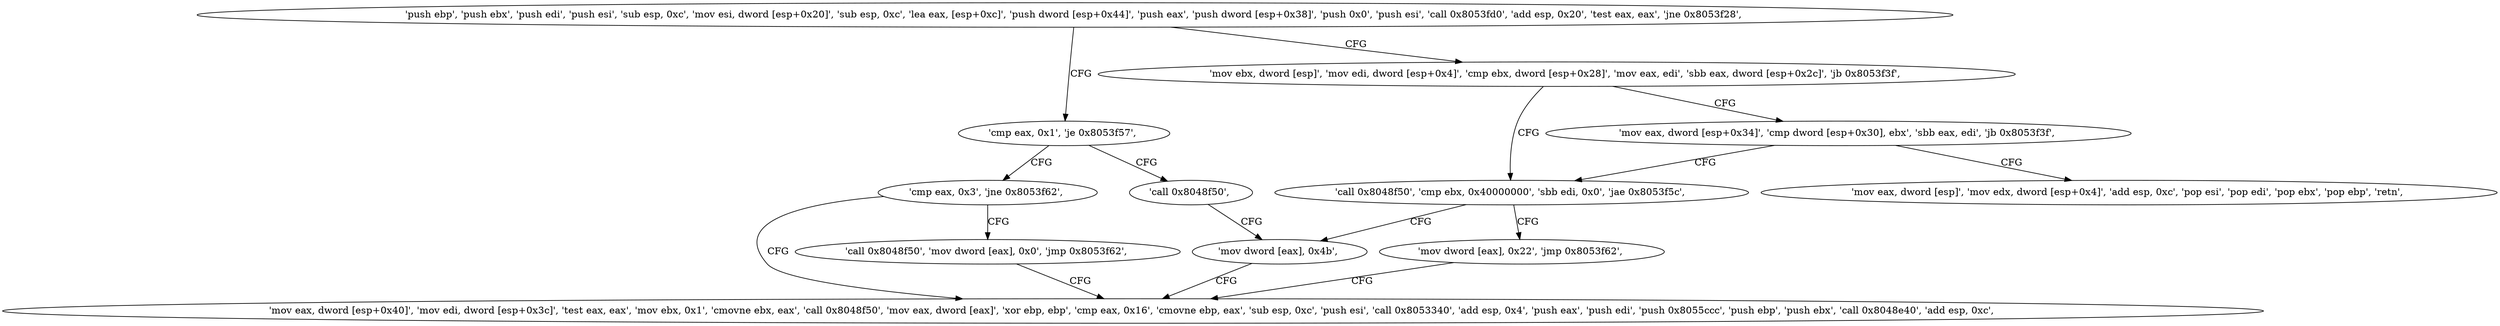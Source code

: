 digraph "func" {
"134561488" [label = "'push ebp', 'push ebx', 'push edi', 'push esi', 'sub esp, 0xc', 'mov esi, dword [esp+0x20]', 'sub esp, 0xc', 'lea eax, [esp+0xc]', 'push dword [esp+0x44]', 'push eax', 'push dword [esp+0x38]', 'push 0x0', 'push esi', 'call 0x8053fd0', 'add esp, 0x20', 'test eax, eax', 'jne 0x8053f28', " ]
"134561576" [label = "'cmp eax, 0x1', 'je 0x8053f57', " ]
"134561530" [label = "'mov ebx, dword [esp]', 'mov edi, dword [esp+0x4]', 'cmp ebx, dword [esp+0x28]', 'mov eax, edi', 'sbb eax, dword [esp+0x2c]', 'jb 0x8053f3f', " ]
"134561623" [label = "'call 0x8048f50', " ]
"134561581" [label = "'cmp eax, 0x3', 'jne 0x8053f62', " ]
"134561599" [label = "'call 0x8048f50', 'cmp ebx, 0x40000000', 'sbb edi, 0x0', 'jae 0x8053f5c', " ]
"134561549" [label = "'mov eax, dword [esp+0x34]', 'cmp dword [esp+0x30], ebx', 'sbb eax, edi', 'jb 0x8053f3f', " ]
"134561628" [label = "'mov dword [eax], 0x4b', " ]
"134561634" [label = "'mov eax, dword [esp+0x40]', 'mov edi, dword [esp+0x3c]', 'test eax, eax', 'mov ebx, 0x1', 'cmovne ebx, eax', 'call 0x8048f50', 'mov eax, dword [eax]', 'xor ebp, ebp', 'cmp eax, 0x16', 'cmovne ebp, eax', 'sub esp, 0xc', 'push esi', 'call 0x8053340', 'add esp, 0x4', 'push eax', 'push edi', 'push 0x8055ccc', 'push ebp', 'push ebx', 'call 0x8048e40', 'add esp, 0xc', " ]
"134561586" [label = "'call 0x8048f50', 'mov dword [eax], 0x0', 'jmp 0x8053f62', " ]
"134561615" [label = "'mov dword [eax], 0x22', 'jmp 0x8053f62', " ]
"134561561" [label = "'mov eax, dword [esp]', 'mov edx, dword [esp+0x4]', 'add esp, 0xc', 'pop esi', 'pop edi', 'pop ebx', 'pop ebp', 'retn', " ]
"134561488" -> "134561576" [ label = "CFG" ]
"134561488" -> "134561530" [ label = "CFG" ]
"134561576" -> "134561623" [ label = "CFG" ]
"134561576" -> "134561581" [ label = "CFG" ]
"134561530" -> "134561599" [ label = "CFG" ]
"134561530" -> "134561549" [ label = "CFG" ]
"134561623" -> "134561628" [ label = "CFG" ]
"134561581" -> "134561634" [ label = "CFG" ]
"134561581" -> "134561586" [ label = "CFG" ]
"134561599" -> "134561628" [ label = "CFG" ]
"134561599" -> "134561615" [ label = "CFG" ]
"134561549" -> "134561599" [ label = "CFG" ]
"134561549" -> "134561561" [ label = "CFG" ]
"134561628" -> "134561634" [ label = "CFG" ]
"134561586" -> "134561634" [ label = "CFG" ]
"134561615" -> "134561634" [ label = "CFG" ]
}
